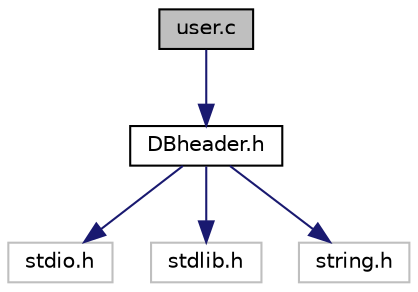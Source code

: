 digraph "user.c"
{
 // LATEX_PDF_SIZE
  edge [fontname="Helvetica",fontsize="10",labelfontname="Helvetica",labelfontsize="10"];
  node [fontname="Helvetica",fontsize="10",shape=record];
  Node1 [label="user.c",height=0.2,width=0.4,color="black", fillcolor="grey75", style="filled", fontcolor="black",tooltip="this file takes care of the functions and procedures that we are gonna use to make our link list prog..."];
  Node1 -> Node2 [color="midnightblue",fontsize="10",style="solid",fontname="Helvetica"];
  Node2 [label="DBheader.h",height=0.2,width=0.4,color="black", fillcolor="white", style="filled",URL="$DBheader_8h.html",tooltip="header file to manage core data of the link list program"];
  Node2 -> Node3 [color="midnightblue",fontsize="10",style="solid",fontname="Helvetica"];
  Node3 [label="stdio.h",height=0.2,width=0.4,color="grey75", fillcolor="white", style="filled",tooltip=" "];
  Node2 -> Node4 [color="midnightblue",fontsize="10",style="solid",fontname="Helvetica"];
  Node4 [label="stdlib.h",height=0.2,width=0.4,color="grey75", fillcolor="white", style="filled",tooltip=" "];
  Node2 -> Node5 [color="midnightblue",fontsize="10",style="solid",fontname="Helvetica"];
  Node5 [label="string.h",height=0.2,width=0.4,color="grey75", fillcolor="white", style="filled",tooltip=" "];
}
